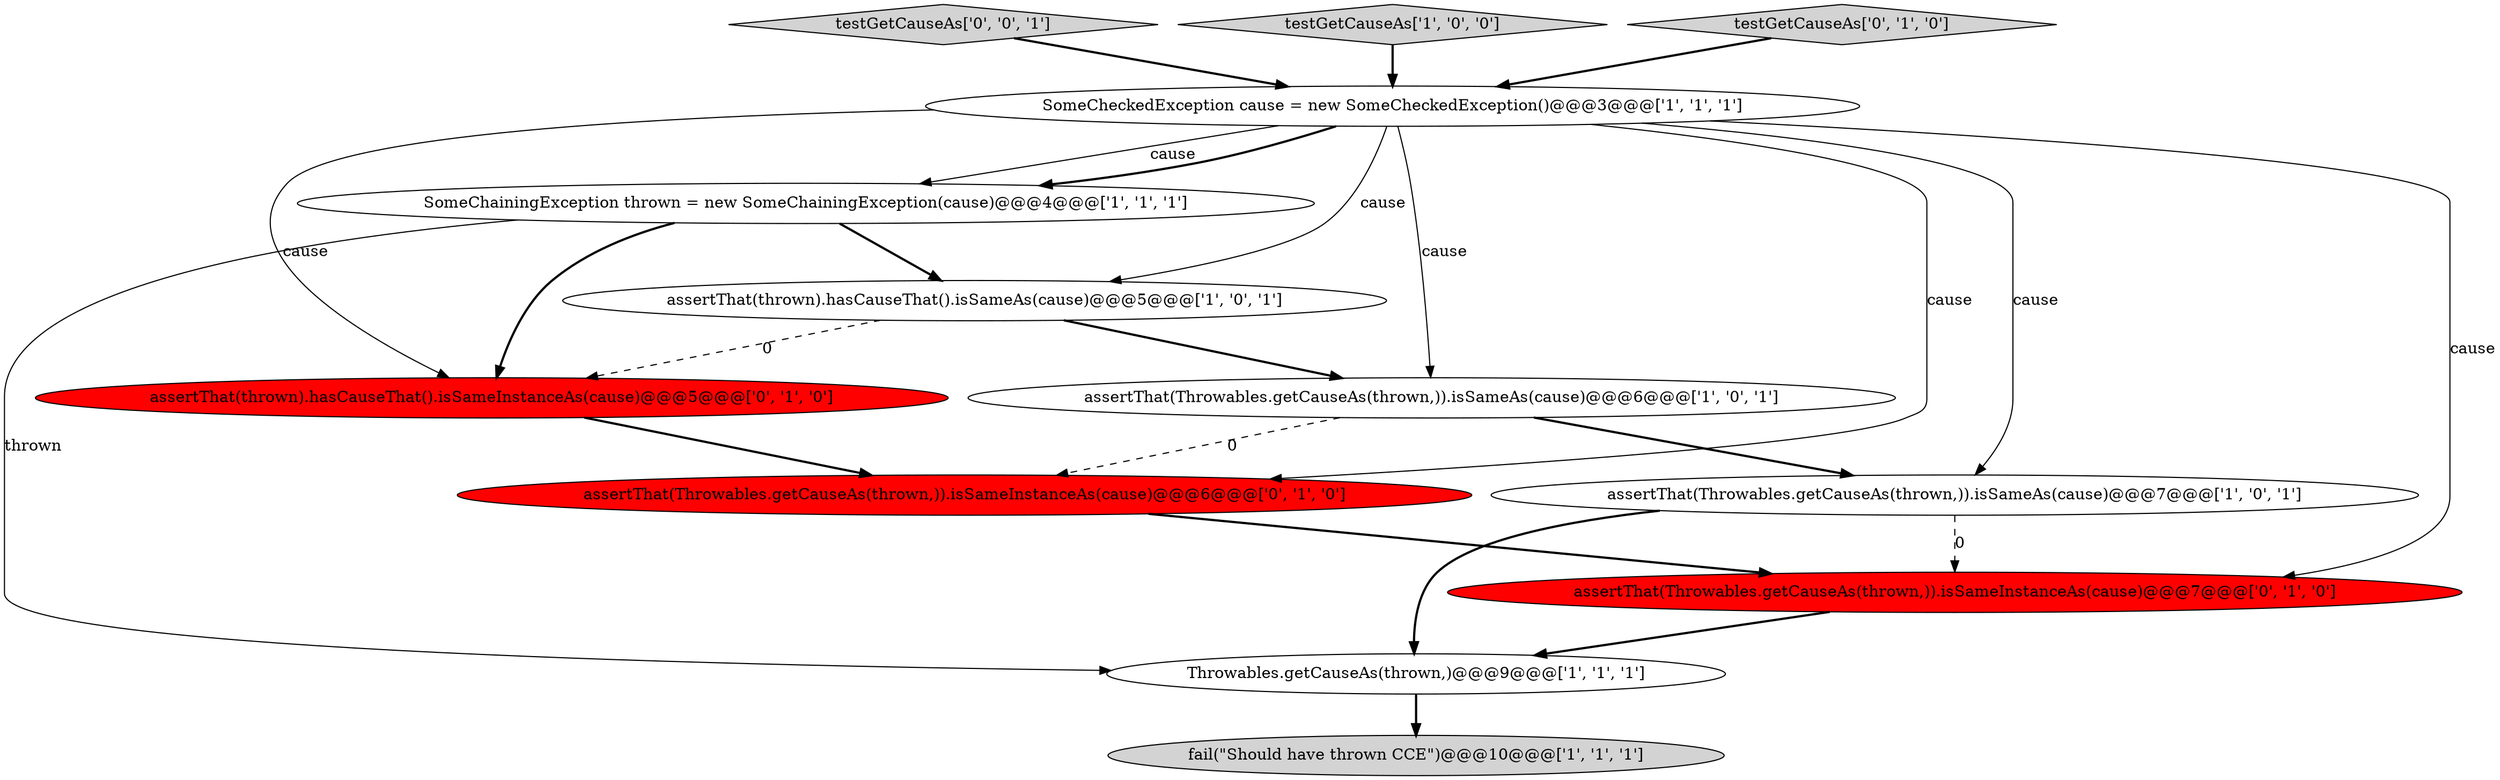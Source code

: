 digraph {
2 [style = filled, label = "SomeCheckedException cause = new SomeCheckedException()@@@3@@@['1', '1', '1']", fillcolor = white, shape = ellipse image = "AAA0AAABBB1BBB"];
4 [style = filled, label = "SomeChainingException thrown = new SomeChainingException(cause)@@@4@@@['1', '1', '1']", fillcolor = white, shape = ellipse image = "AAA0AAABBB1BBB"];
0 [style = filled, label = "assertThat(thrown).hasCauseThat().isSameAs(cause)@@@5@@@['1', '0', '1']", fillcolor = white, shape = ellipse image = "AAA0AAABBB1BBB"];
6 [style = filled, label = "Throwables.getCauseAs(thrown,)@@@9@@@['1', '1', '1']", fillcolor = white, shape = ellipse image = "AAA0AAABBB1BBB"];
7 [style = filled, label = "fail(\"Should have thrown CCE\")@@@10@@@['1', '1', '1']", fillcolor = lightgray, shape = ellipse image = "AAA0AAABBB1BBB"];
8 [style = filled, label = "assertThat(thrown).hasCauseThat().isSameInstanceAs(cause)@@@5@@@['0', '1', '0']", fillcolor = red, shape = ellipse image = "AAA1AAABBB2BBB"];
9 [style = filled, label = "assertThat(Throwables.getCauseAs(thrown,)).isSameInstanceAs(cause)@@@7@@@['0', '1', '0']", fillcolor = red, shape = ellipse image = "AAA1AAABBB2BBB"];
12 [style = filled, label = "testGetCauseAs['0', '0', '1']", fillcolor = lightgray, shape = diamond image = "AAA0AAABBB3BBB"];
5 [style = filled, label = "testGetCauseAs['1', '0', '0']", fillcolor = lightgray, shape = diamond image = "AAA0AAABBB1BBB"];
3 [style = filled, label = "assertThat(Throwables.getCauseAs(thrown,)).isSameAs(cause)@@@7@@@['1', '0', '1']", fillcolor = white, shape = ellipse image = "AAA0AAABBB1BBB"];
10 [style = filled, label = "testGetCauseAs['0', '1', '0']", fillcolor = lightgray, shape = diamond image = "AAA0AAABBB2BBB"];
1 [style = filled, label = "assertThat(Throwables.getCauseAs(thrown,)).isSameAs(cause)@@@6@@@['1', '0', '1']", fillcolor = white, shape = ellipse image = "AAA0AAABBB1BBB"];
11 [style = filled, label = "assertThat(Throwables.getCauseAs(thrown,)).isSameInstanceAs(cause)@@@6@@@['0', '1', '0']", fillcolor = red, shape = ellipse image = "AAA1AAABBB2BBB"];
2->4 [style = solid, label="cause"];
4->6 [style = solid, label="thrown"];
1->3 [style = bold, label=""];
3->6 [style = bold, label=""];
11->9 [style = bold, label=""];
2->4 [style = bold, label=""];
2->9 [style = solid, label="cause"];
9->6 [style = bold, label=""];
4->0 [style = bold, label=""];
2->3 [style = solid, label="cause"];
2->0 [style = solid, label="cause"];
2->1 [style = solid, label="cause"];
5->2 [style = bold, label=""];
12->2 [style = bold, label=""];
3->9 [style = dashed, label="0"];
1->11 [style = dashed, label="0"];
0->1 [style = bold, label=""];
4->8 [style = bold, label=""];
2->11 [style = solid, label="cause"];
0->8 [style = dashed, label="0"];
10->2 [style = bold, label=""];
2->8 [style = solid, label="cause"];
6->7 [style = bold, label=""];
8->11 [style = bold, label=""];
}
